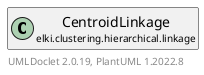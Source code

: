@startuml
    remove .*\.(Instance|Par|Parameterizer|Factory)$
    set namespaceSeparator none
    hide empty fields
    hide empty methods

    class "<size:14>CentroidLinkage.Par\n<size:10>elki.clustering.hierarchical.linkage" as elki.clustering.hierarchical.linkage.CentroidLinkage.Par [[CentroidLinkage.Par.html]] {
        +make(): CentroidLinkage
    }

    interface "<size:14>Parameterizer\n<size:10>elki.utilities.optionhandling" as elki.utilities.optionhandling.Parameterizer [[../../../utilities/optionhandling/Parameterizer.html]] {
        {abstract} +make(): Object
    }
    class "<size:14>CentroidLinkage\n<size:10>elki.clustering.hierarchical.linkage" as elki.clustering.hierarchical.linkage.CentroidLinkage [[CentroidLinkage.html]]

    elki.utilities.optionhandling.Parameterizer <|.. elki.clustering.hierarchical.linkage.CentroidLinkage.Par
    elki.clustering.hierarchical.linkage.CentroidLinkage +-- elki.clustering.hierarchical.linkage.CentroidLinkage.Par

    center footer UMLDoclet 2.0.19, PlantUML 1.2022.8
@enduml
